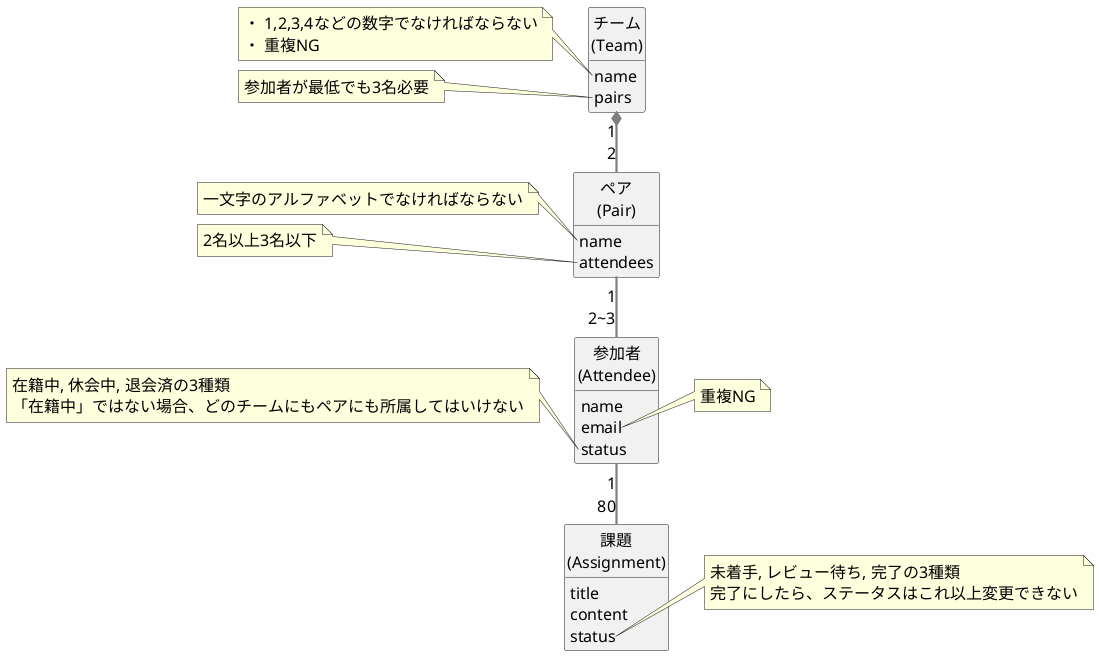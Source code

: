@startuml Domain Model
skinparam style strictuml
skinparam DefaultFontName Arial
skinparam DefaultFontSize 16
skinparam DefaultFontStyle bold
skinparam ArrowThickness 2.2
skinparam ArrowColor #gray
hide empty members

class "参加者\n(Attendee)" as Attendee {
    name
    email
    status
}
note right of Attendee::email
    重複NG
end note

note left of Attendee::status
    在籍中, 休会中, 退会済の3種類
    「在籍中」ではない場合、どのチームにもペアにも所属してはいけない
end note


class "チーム\n(Team)" as Team {
    name
    pairs
}

note left of Team::name
    ・ 1,2,3,4などの数字でなければならない
    ・ 重複NG
end note

note left of Team::pairs
    参加者が最低でも3名必要
end note

class "ペア\n(Pair)" as Pair {
    name
    attendees
}

note left of Pair::name
    一文字のアルファベットでなければならない
end note

note left of Pair::attendees
    2名以上3名以下
end note
    
class "課題\n(Assignment)" as Assignment {
    title
    content
    status
}

note right of Assignment::status
    未着手, レビュー待ち, 完了の3種類
    完了にしたら、ステータスはこれ以上変更できない
end note

Team "1" *-- "2" Pair
Pair "1"-- "2~3" Attendee
Attendee "1"-- "80" Assignment


